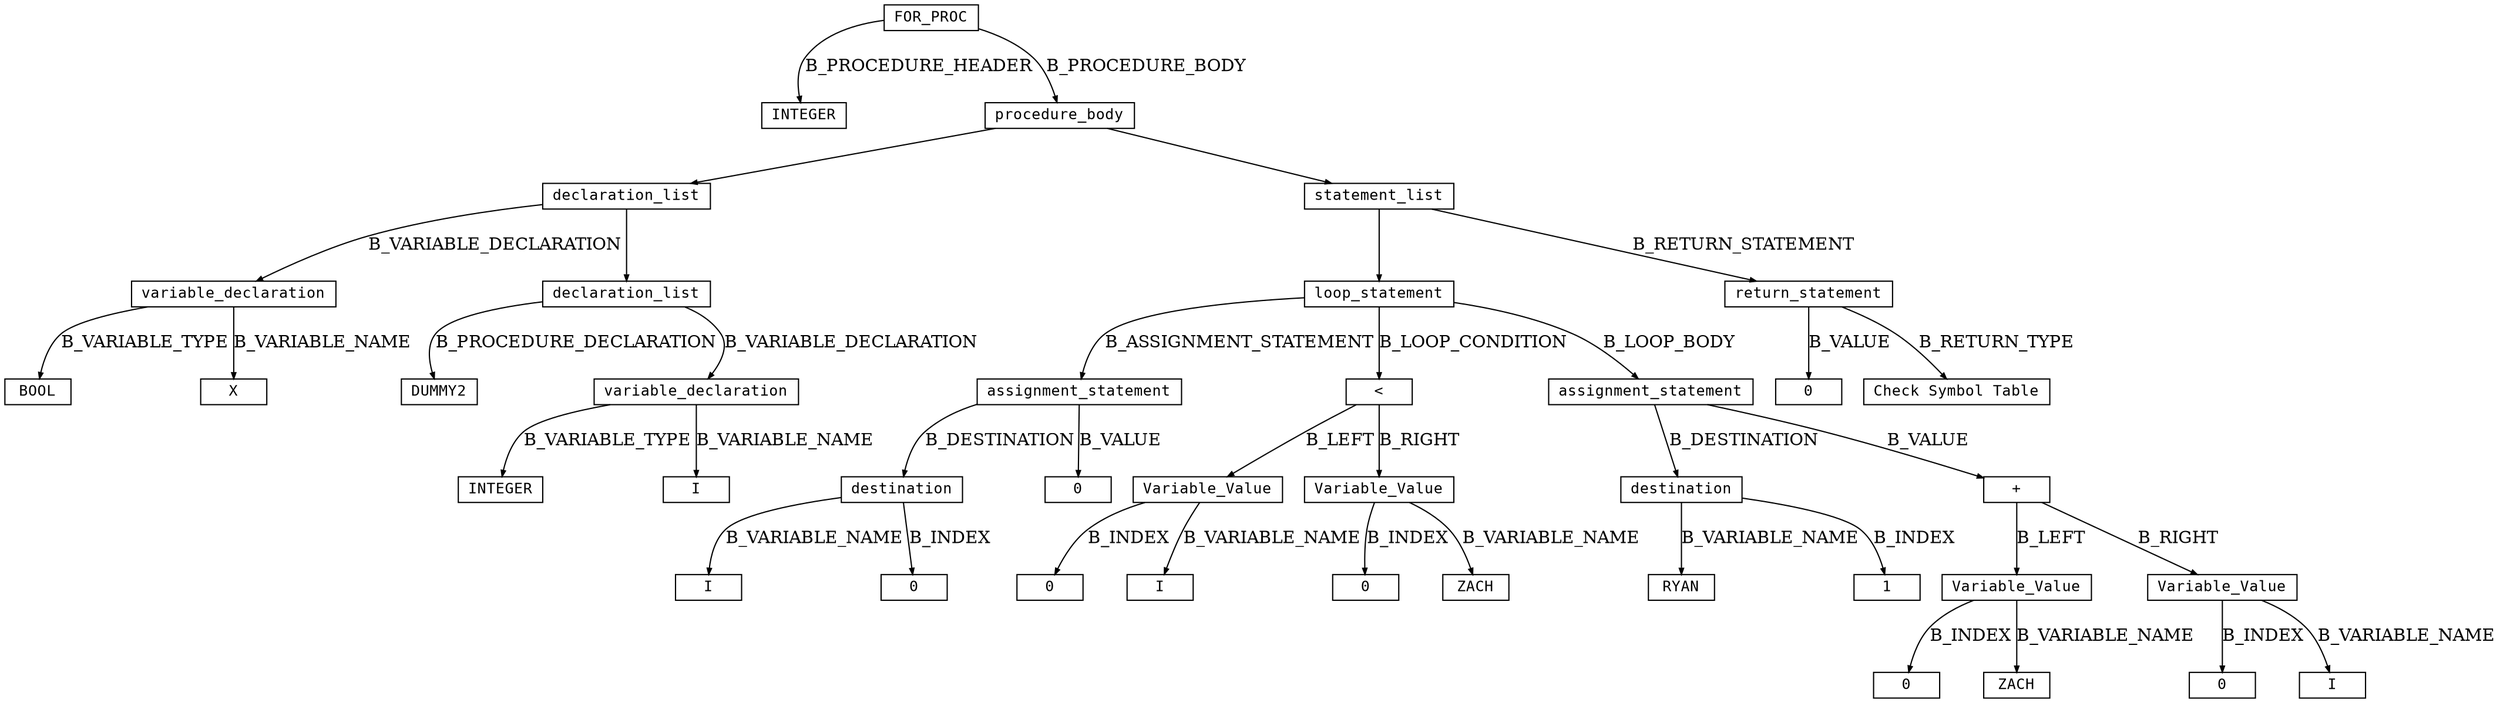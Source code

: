 digraph parsetree {
  node [shape=box, fontsize=12, fontname="Courier", height=.1];
  ranksep=.6;
  edge [arrowsize=.5]
  node1 [label="FOR_PROC"]
  node2 [label="INTEGER"]
  node1 -> node2 [ label= "B_PROCEDURE_HEADER" ];
  node3 [label="procedure_body"]
  node1 -> node3 [ label= "B_PROCEDURE_BODY" ];
  node4 [label="declaration_list"]
  node3 -> node4 [ label= "" ];
  node5 [label="statement_list"]
  node3 -> node5 [ label= "" ];
  node6 [label="variable_declaration"]
  node4 -> node6 [ label= "B_VARIABLE_DECLARATION" ];
  node7 [label="declaration_list"]
  node4 -> node7 [ label= "" ];
  node8 [label="loop_statement"]
  node5 -> node8 [ label= "" ];
  node9 [label="return_statement"]
  node5 -> node9 [ label= "B_RETURN_STATEMENT" ];
  node10 [label="BOOL"]
  node6 -> node10 [ label= "B_VARIABLE_TYPE" ];
  node11 [label="X"]
  node6 -> node11 [ label= "B_VARIABLE_NAME" ];
  node12 [label="DUMMY2"]
  node7 -> node12 [ label= "B_PROCEDURE_DECLARATION" ];
  node13 [label="variable_declaration"]
  node7 -> node13 [ label= "B_VARIABLE_DECLARATION" ];
  node14 [label="assignment_statement"]
  node8 -> node14 [ label= "B_ASSIGNMENT_STATEMENT" ];
  node15 [label="<"]
  node8 -> node15 [ label= "B_LOOP_CONDITION" ];
  node16 [label="assignment_statement"]
  node8 -> node16 [ label= "B_LOOP_BODY" ];
  node17 [label="0"]
  node9 -> node17 [ label= "B_VALUE" ];
  node18 [label="Check Symbol Table"]
  node9 -> node18 [ label= "B_RETURN_TYPE" ];
  node19 [label="INTEGER"]
  node13 -> node19 [ label= "B_VARIABLE_TYPE" ];
  node20 [label="I"]
  node13 -> node20 [ label= "B_VARIABLE_NAME" ];
  node21 [label="destination"]
  node14 -> node21 [ label= "B_DESTINATION" ];
  node22 [label="0"]
  node14 -> node22 [ label= "B_VALUE" ];
  node23 [label="Variable_Value"]
  node15 -> node23 [ label= "B_LEFT" ];
  node24 [label="Variable_Value"]
  node15 -> node24 [ label= "B_RIGHT" ];
  node25 [label="destination"]
  node16 -> node25 [ label= "B_DESTINATION" ];
  node26 [label="+"]
  node16 -> node26 [ label= "B_VALUE" ];
  node27 [label="I"]
  node21 -> node27 [ label= "B_VARIABLE_NAME" ];
  node28 [label="0"]
  node21 -> node28 [ label= "B_INDEX" ];
  node29 [label="0"]
  node23 -> node29 [ label= "B_INDEX" ];
  node30 [label="I"]
  node23 -> node30 [ label= "B_VARIABLE_NAME" ];
  node31 [label="0"]
  node24 -> node31 [ label= "B_INDEX" ];
  node32 [label="ZACH"]
  node24 -> node32 [ label= "B_VARIABLE_NAME" ];
  node33 [label="RYAN"]
  node25 -> node33 [ label= "B_VARIABLE_NAME" ];
  node34 [label="1"]
  node25 -> node34 [ label= "B_INDEX" ];
  node35 [label="Variable_Value"]
  node26 -> node35 [ label= "B_LEFT" ];
  node36 [label="Variable_Value"]
  node26 -> node36 [ label= "B_RIGHT" ];
  node37 [label="0"]
  node35 -> node37 [ label= "B_INDEX" ];
  node38 [label="ZACH"]
  node35 -> node38 [ label= "B_VARIABLE_NAME" ];
  node39 [label="0"]
  node36 -> node39 [ label= "B_INDEX" ];
  node40 [label="I"]
  node36 -> node40 [ label= "B_VARIABLE_NAME" ];
}
